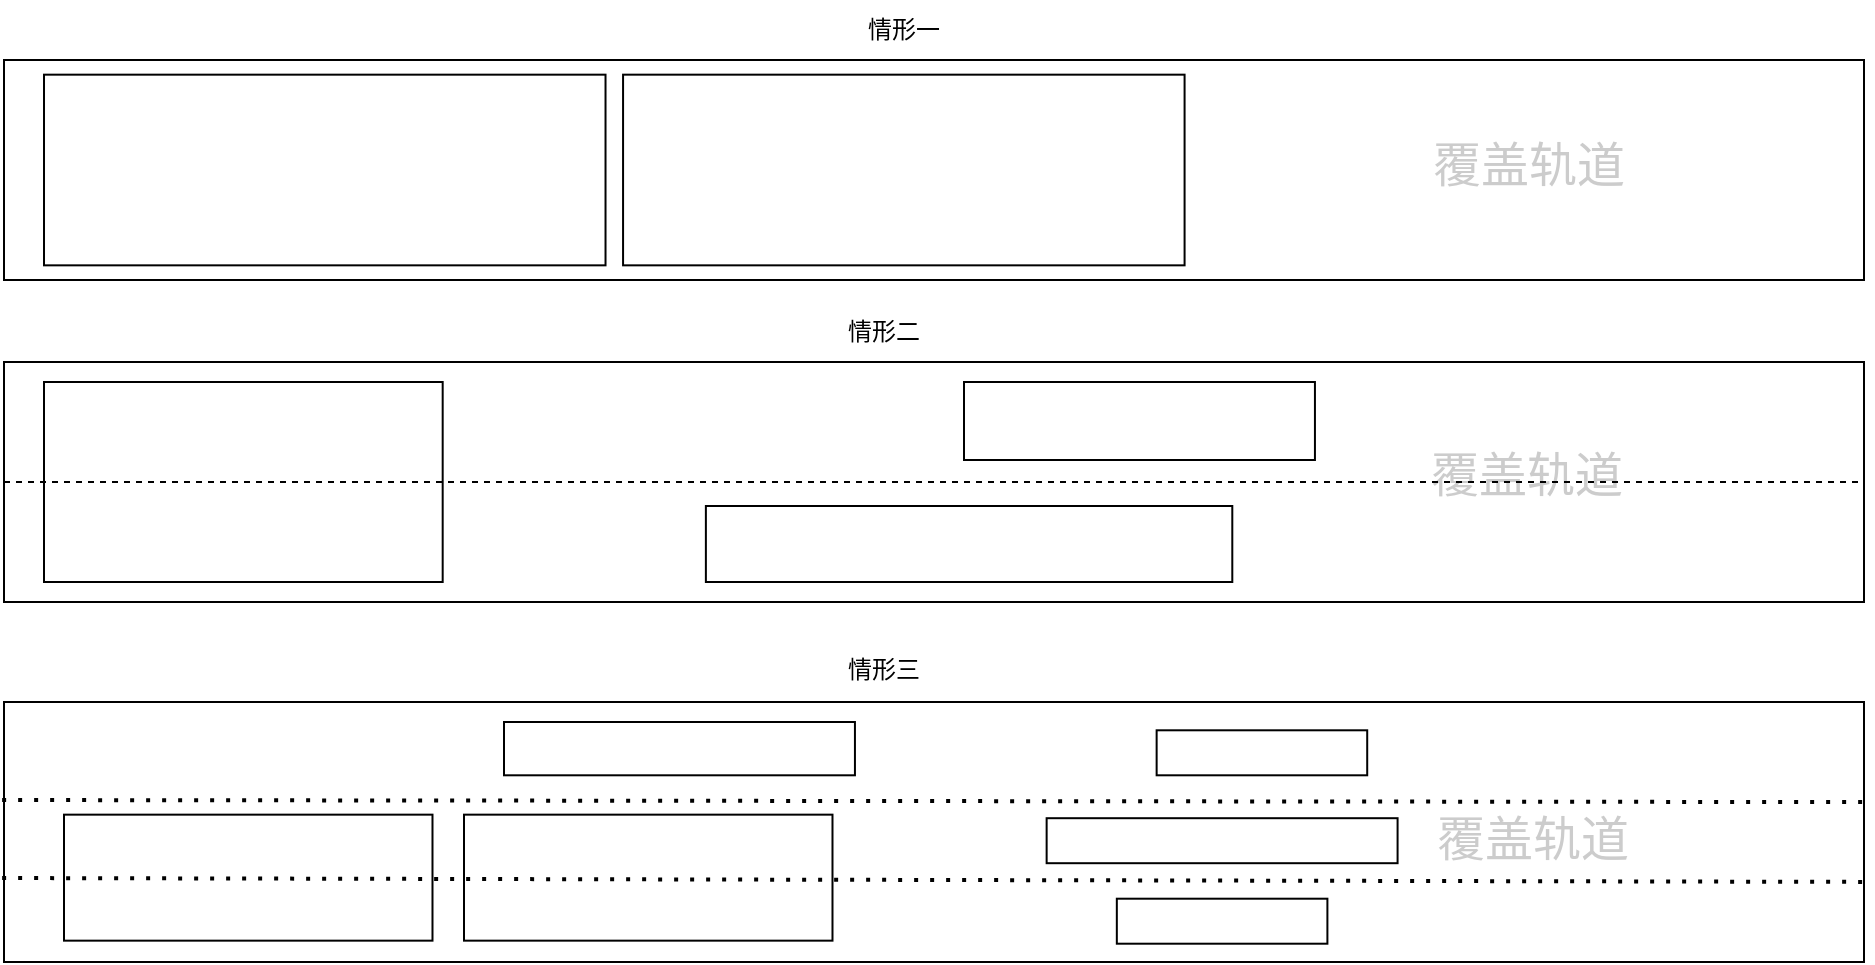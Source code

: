 <mxfile version="16.6.5" type="github" pages="2">
  <diagram id="piDafpqhtRUU5qUU-vj8" name="第 1 页">
    <mxGraphModel dx="1598" dy="1216" grid="1" gridSize="10" guides="1" tooltips="1" connect="1" arrows="1" fold="1" page="1" pageScale="1" pageWidth="827" pageHeight="1169" math="0" shadow="0">
      <root>
        <mxCell id="0" />
        <mxCell id="1" parent="0" />
        <mxCell id="QCGSpq1cBCFL9giMwPIF-8" value="情形二" style="text;html=1;strokeColor=none;fillColor=none;align=center;verticalAlign=middle;whiteSpace=wrap;rounded=0;" parent="1" vertex="1">
          <mxGeometry x="810" y="381" width="60" height="30" as="geometry" />
        </mxCell>
        <mxCell id="QCGSpq1cBCFL9giMwPIF-9" value="情形三" style="text;html=1;strokeColor=none;fillColor=none;align=center;verticalAlign=middle;whiteSpace=wrap;rounded=0;" parent="1" vertex="1">
          <mxGeometry x="810" y="550" width="60" height="30" as="geometry" />
        </mxCell>
        <mxCell id="QCGSpq1cBCFL9giMwPIF-24" value="情形一" style="text;html=1;strokeColor=none;fillColor=none;align=center;verticalAlign=middle;whiteSpace=wrap;rounded=0;" parent="1" vertex="1">
          <mxGeometry x="820" y="230" width="60" height="30" as="geometry" />
        </mxCell>
        <mxCell id="QCGSpq1cBCFL9giMwPIF-27" value="" style="group" parent="1" vertex="1" connectable="0">
          <mxGeometry x="400" y="411" width="930" height="120" as="geometry" />
        </mxCell>
        <mxCell id="QCGSpq1cBCFL9giMwPIF-2" value="" style="rounded=0;whiteSpace=wrap;html=1;" parent="QCGSpq1cBCFL9giMwPIF-27" vertex="1">
          <mxGeometry width="930" height="120" as="geometry" />
        </mxCell>
        <mxCell id="QCGSpq1cBCFL9giMwPIF-5" value="" style="rounded=0;whiteSpace=wrap;html=1;" parent="QCGSpq1cBCFL9giMwPIF-27" vertex="1">
          <mxGeometry x="20" y="10" width="199.34" height="100" as="geometry" />
        </mxCell>
        <mxCell id="QCGSpq1cBCFL9giMwPIF-6" value="" style="rounded=0;whiteSpace=wrap;html=1;" parent="QCGSpq1cBCFL9giMwPIF-27" vertex="1">
          <mxGeometry x="480" y="10" width="175.47" height="39" as="geometry" />
        </mxCell>
        <mxCell id="QCGSpq1cBCFL9giMwPIF-7" value="" style="rounded=0;whiteSpace=wrap;html=1;" parent="QCGSpq1cBCFL9giMwPIF-27" vertex="1">
          <mxGeometry x="350.94" y="72" width="263.21" height="38" as="geometry" />
        </mxCell>
        <mxCell id="QCGSpq1cBCFL9giMwPIF-15" value="覆盖轨道" style="text;strokeColor=none;fillColor=none;html=1;fontSize=24;fontStyle=0;verticalAlign=middle;align=center;fontColor=#CCCCCC;" parent="QCGSpq1cBCFL9giMwPIF-27" vertex="1">
          <mxGeometry x="716.717" y="48.8" width="87.736" height="16" as="geometry" />
        </mxCell>
        <mxCell id="QCGSpq1cBCFL9giMwPIF-17" value="" style="endArrow=none;dashed=1;html=1;rounded=0;exitX=0;exitY=0.5;exitDx=0;exitDy=0;" parent="QCGSpq1cBCFL9giMwPIF-27" source="QCGSpq1cBCFL9giMwPIF-2" edge="1">
          <mxGeometry width="50" height="50" relative="1" as="geometry">
            <mxPoint x="1026.509" y="282" as="sourcePoint" />
            <mxPoint x="930" y="60" as="targetPoint" />
          </mxGeometry>
        </mxCell>
        <mxCell id="hlWjCBcUQzEb_LMS3DoF-1" value="" style="group" parent="1" vertex="1" connectable="0">
          <mxGeometry x="400" y="260" width="930" height="110" as="geometry" />
        </mxCell>
        <mxCell id="QCGSpq1cBCFL9giMwPIF-18" value="" style="rounded=0;whiteSpace=wrap;html=1;" parent="hlWjCBcUQzEb_LMS3DoF-1" vertex="1">
          <mxGeometry width="930" height="110" as="geometry" />
        </mxCell>
        <mxCell id="QCGSpq1cBCFL9giMwPIF-25" value="覆盖轨道" style="text;strokeColor=none;fillColor=none;html=1;fontSize=24;fontStyle=0;verticalAlign=middle;align=center;fontColor=#CCCCCC;" parent="hlWjCBcUQzEb_LMS3DoF-1" vertex="1">
          <mxGeometry x="717.792" y="45.667" width="87.736" height="14.667" as="geometry" />
        </mxCell>
        <mxCell id="QCGSpq1cBCFL9giMwPIF-22" value="" style="rounded=0;whiteSpace=wrap;html=1;" parent="hlWjCBcUQzEb_LMS3DoF-1" vertex="1">
          <mxGeometry x="20.005" y="7.333" width="280.755" height="95.333" as="geometry" />
        </mxCell>
        <mxCell id="QCGSpq1cBCFL9giMwPIF-23" value="" style="rounded=0;whiteSpace=wrap;html=1;" parent="hlWjCBcUQzEb_LMS3DoF-1" vertex="1">
          <mxGeometry x="309.533" y="7.333" width="280.755" height="95.333" as="geometry" />
        </mxCell>
        <mxCell id="12ptXlgrG8s_jMWakOhy-9" value="" style="group" vertex="1" connectable="0" parent="1">
          <mxGeometry x="400" y="581" width="930" height="130" as="geometry" />
        </mxCell>
        <mxCell id="12ptXlgrG8s_jMWakOhy-10" value="" style="rounded=0;whiteSpace=wrap;html=1;" vertex="1" parent="12ptXlgrG8s_jMWakOhy-9">
          <mxGeometry width="930" height="130" as="geometry" />
        </mxCell>
        <mxCell id="12ptXlgrG8s_jMWakOhy-11" value="覆盖轨道" style="text;strokeColor=none;fillColor=none;html=1;fontSize=24;fontStyle=0;verticalAlign=middle;align=center;fontColor=#CCCCCC;" vertex="1" parent="12ptXlgrG8s_jMWakOhy-9">
          <mxGeometry x="719.998" y="60.683" width="87.736" height="17.333" as="geometry" />
        </mxCell>
        <mxCell id="12ptXlgrG8s_jMWakOhy-12" value="" style="rounded=0;whiteSpace=wrap;html=1;" vertex="1" parent="12ptXlgrG8s_jMWakOhy-9">
          <mxGeometry x="29.998" y="56.33" width="184.245" height="63.0" as="geometry" />
        </mxCell>
        <mxCell id="12ptXlgrG8s_jMWakOhy-13" value="" style="rounded=0;whiteSpace=wrap;html=1;" vertex="1" parent="12ptXlgrG8s_jMWakOhy-9">
          <mxGeometry x="576.319" y="14.15" width="105.283" height="22.5" as="geometry" />
        </mxCell>
        <mxCell id="12ptXlgrG8s_jMWakOhy-14" value="" style="rounded=0;whiteSpace=wrap;html=1;" vertex="1" parent="12ptXlgrG8s_jMWakOhy-9">
          <mxGeometry x="521.319" y="58.1" width="175.472" height="22.5" as="geometry" />
        </mxCell>
        <mxCell id="12ptXlgrG8s_jMWakOhy-15" value="" style="rounded=0;whiteSpace=wrap;html=1;" vertex="1" parent="12ptXlgrG8s_jMWakOhy-9">
          <mxGeometry x="556.413" y="98.35" width="105.283" height="22.5" as="geometry" />
        </mxCell>
        <mxCell id="12ptXlgrG8s_jMWakOhy-16" value="" style="endArrow=none;dashed=1;html=1;dashPattern=1 3;strokeWidth=2;rounded=0;exitX=-0.001;exitY=0.377;exitDx=0;exitDy=0;exitPerimeter=0;entryX=1.002;entryY=0.385;entryDx=0;entryDy=0;entryPerimeter=0;" edge="1" parent="12ptXlgrG8s_jMWakOhy-9" source="12ptXlgrG8s_jMWakOhy-10" target="12ptXlgrG8s_jMWakOhy-10">
          <mxGeometry width="50" height="50" relative="1" as="geometry">
            <mxPoint x="90" y="80" as="sourcePoint" />
            <mxPoint x="140" y="30" as="targetPoint" />
          </mxGeometry>
        </mxCell>
        <mxCell id="12ptXlgrG8s_jMWakOhy-17" value="" style="rounded=0;whiteSpace=wrap;html=1;" vertex="1" parent="12ptXlgrG8s_jMWakOhy-9">
          <mxGeometry x="229.998" y="56.33" width="184.245" height="63.0" as="geometry" />
        </mxCell>
        <mxCell id="12ptXlgrG8s_jMWakOhy-18" value="" style="endArrow=none;dashed=1;html=1;dashPattern=1 3;strokeWidth=2;rounded=0;exitX=-0.001;exitY=0.677;exitDx=0;exitDy=0;exitPerimeter=0;entryX=1.002;entryY=0.692;entryDx=0;entryDy=0;entryPerimeter=0;" edge="1" parent="12ptXlgrG8s_jMWakOhy-9" source="12ptXlgrG8s_jMWakOhy-10" target="12ptXlgrG8s_jMWakOhy-10">
          <mxGeometry width="50" height="50" relative="1" as="geometry">
            <mxPoint x="150" y="100" as="sourcePoint" />
            <mxPoint x="930" y="80" as="targetPoint" />
          </mxGeometry>
        </mxCell>
        <mxCell id="12ptXlgrG8s_jMWakOhy-19" value="" style="rounded=0;whiteSpace=wrap;html=1;" vertex="1" parent="12ptXlgrG8s_jMWakOhy-9">
          <mxGeometry x="250" y="10" width="175.47" height="26.65" as="geometry" />
        </mxCell>
      </root>
    </mxGraphModel>
  </diagram>
  <diagram id="DYRDgOUpT20QgEPOvxxA" name="第 2 页">
    <mxGraphModel dx="1598" dy="1216" grid="1" gridSize="10" guides="1" tooltips="1" connect="1" arrows="1" fold="1" page="1" pageScale="1" pageWidth="850" pageHeight="1100" math="0" shadow="0">
      <root>
        <mxCell id="zi0aeQebYsLUy0vvX7ST-0" />
        <mxCell id="zi0aeQebYsLUy0vvX7ST-1" parent="zi0aeQebYsLUy0vvX7ST-0" />
        <mxCell id="zi0aeQebYsLUy0vvX7ST-2" value="情形一" style="ellipse;whiteSpace=wrap;html=1;fillColor=#008a00;fontColor=#ffffff;strokeColor=#005700;" parent="zi0aeQebYsLUy0vvX7ST-1" vertex="1">
          <mxGeometry x="80" y="380" width="180" height="100" as="geometry" />
        </mxCell>
        <mxCell id="zi0aeQebYsLUy0vvX7ST-3" value="情形三" style="ellipse;whiteSpace=wrap;html=1;fillColor=#008a00;fontColor=#ffffff;strokeColor=#005700;" parent="zi0aeQebYsLUy0vvX7ST-1" vertex="1">
          <mxGeometry x="330" y="210" width="180" height="80" as="geometry" />
        </mxCell>
        <mxCell id="zi0aeQebYsLUy0vvX7ST-5" value="" style="endArrow=classic;html=1;rounded=0;sketch=0;entryX=0.263;entryY=1;entryDx=0;entryDy=0;exitX=1;exitY=0;exitDx=0;exitDy=0;entryPerimeter=0;" parent="zi0aeQebYsLUy0vvX7ST-1" source="zi0aeQebYsLUy0vvX7ST-2" target="zi0aeQebYsLUy0vvX7ST-3" edge="1">
          <mxGeometry width="50" height="50" relative="1" as="geometry">
            <mxPoint x="340" y="570" as="sourcePoint" />
            <mxPoint x="390" y="520" as="targetPoint" />
          </mxGeometry>
        </mxCell>
        <mxCell id="zi0aeQebYsLUy0vvX7ST-12" value="加轨道" style="edgeLabel;html=1;align=center;verticalAlign=middle;resizable=0;points=[];" parent="zi0aeQebYsLUy0vvX7ST-5" vertex="1" connectable="0">
          <mxGeometry x="-0.034" y="2" relative="1" as="geometry">
            <mxPoint as="offset" />
          </mxGeometry>
        </mxCell>
        <mxCell id="zi0aeQebYsLUy0vvX7ST-7" value="情形二" style="ellipse;whiteSpace=wrap;html=1;fillColor=#008a00;fontColor=#ffffff;strokeColor=#005700;" parent="zi0aeQebYsLUy0vvX7ST-1" vertex="1">
          <mxGeometry x="570" y="385" width="190" height="90" as="geometry" />
        </mxCell>
        <mxCell id="zi0aeQebYsLUy0vvX7ST-8" value="" style="endArrow=classic;html=1;rounded=0;sketch=0;exitX=0.767;exitY=0.086;exitDx=0;exitDy=0;entryX=0.937;entryY=0.733;entryDx=0;entryDy=0;entryPerimeter=0;exitPerimeter=0;" parent="zi0aeQebYsLUy0vvX7ST-1" source="zi0aeQebYsLUy0vvX7ST-7" target="zi0aeQebYsLUy0vvX7ST-3" edge="1">
          <mxGeometry width="50" height="50" relative="1" as="geometry">
            <mxPoint x="220" y="540" as="sourcePoint" />
            <mxPoint x="562" y="370" as="targetPoint" />
          </mxGeometry>
        </mxCell>
        <mxCell id="zi0aeQebYsLUy0vvX7ST-13" value="加轨道" style="edgeLabel;html=1;align=center;verticalAlign=middle;resizable=0;points=[];" parent="zi0aeQebYsLUy0vvX7ST-8" vertex="1" connectable="0">
          <mxGeometry x="0.097" y="1" relative="1" as="geometry">
            <mxPoint as="offset" />
          </mxGeometry>
        </mxCell>
        <mxCell id="zi0aeQebYsLUy0vvX7ST-9" value="" style="endArrow=classic;html=1;rounded=0;sketch=0;exitX=0.711;exitY=0.975;exitDx=0;exitDy=0;exitPerimeter=0;entryX=0.343;entryY=0.036;entryDx=0;entryDy=0;entryPerimeter=0;" parent="zi0aeQebYsLUy0vvX7ST-1" source="zi0aeQebYsLUy0vvX7ST-3" target="zi0aeQebYsLUy0vvX7ST-7" edge="1">
          <mxGeometry width="50" height="50" relative="1" as="geometry">
            <mxPoint x="509.9" y="410" as="sourcePoint" />
            <mxPoint x="240.002" y="610.247" as="targetPoint" />
          </mxGeometry>
        </mxCell>
        <mxCell id="zi0aeQebYsLUy0vvX7ST-14" value="减轨道" style="edgeLabel;html=1;align=center;verticalAlign=middle;resizable=0;points=[];" parent="zi0aeQebYsLUy0vvX7ST-9" vertex="1" connectable="0">
          <mxGeometry x="-0.031" y="1" relative="1" as="geometry">
            <mxPoint as="offset" />
          </mxGeometry>
        </mxCell>
        <mxCell id="zi0aeQebYsLUy0vvX7ST-10" value="压低块高度" style="endArrow=classic;html=1;rounded=0;sketch=0;entryX=0;entryY=0.5;entryDx=0;entryDy=0;exitX=1;exitY=0.5;exitDx=0;exitDy=0;" parent="zi0aeQebYsLUy0vvX7ST-1" source="zi0aeQebYsLUy0vvX7ST-2" target="zi0aeQebYsLUy0vvX7ST-7" edge="1">
          <mxGeometry width="50" height="50" relative="1" as="geometry">
            <mxPoint x="250" y="695.72" as="sourcePoint" />
            <mxPoint x="447.574" y="404.004" as="targetPoint" />
          </mxGeometry>
        </mxCell>
        <mxCell id="zi0aeQebYsLUy0vvX7ST-11" value="" style="endArrow=classic;html=1;rounded=0;sketch=0;exitX=0;exitY=1;exitDx=0;exitDy=0;entryX=1;entryY=1;entryDx=0;entryDy=0;" parent="zi0aeQebYsLUy0vvX7ST-1" source="zi0aeQebYsLUy0vvX7ST-7" target="zi0aeQebYsLUy0vvX7ST-2" edge="1">
          <mxGeometry width="50" height="50" relative="1" as="geometry">
            <mxPoint x="439.996" y="783.436" as="sourcePoint" />
            <mxPoint x="259.996" y="510.004" as="targetPoint" />
          </mxGeometry>
        </mxCell>
        <mxCell id="zi0aeQebYsLUy0vvX7ST-15" value="减轨道" style="edgeLabel;html=1;align=center;verticalAlign=middle;resizable=0;points=[];" parent="zi0aeQebYsLUy0vvX7ST-11" vertex="1" connectable="0">
          <mxGeometry x="0.008" y="-4" relative="1" as="geometry">
            <mxPoint as="offset" />
          </mxGeometry>
        </mxCell>
      </root>
    </mxGraphModel>
  </diagram>
</mxfile>
